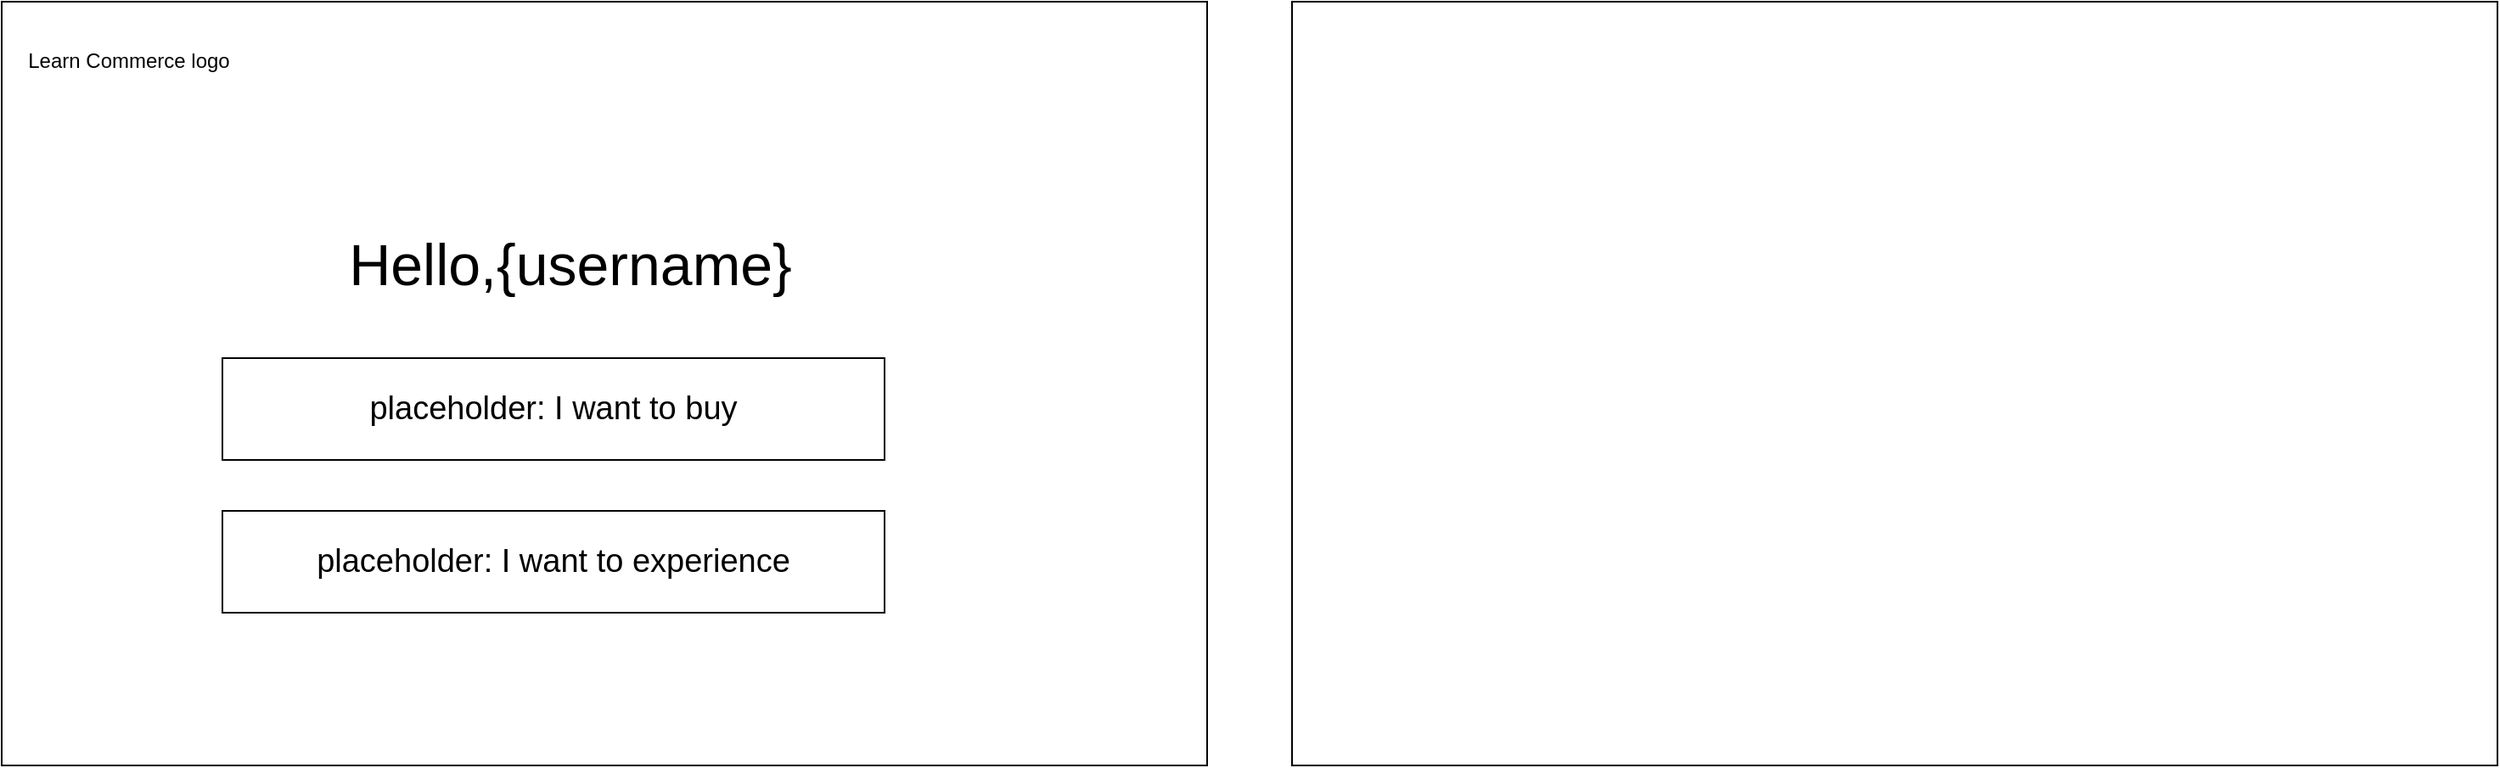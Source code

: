 <mxfile>
    <diagram id="APhjbQMGynRpmwIMo303" name="Seite-1">
        <mxGraphModel dx="1264" dy="929" grid="0" gridSize="10" guides="1" tooltips="1" connect="1" arrows="1" fold="1" page="0" pageScale="1" pageWidth="827" pageHeight="1169" math="0" shadow="0">
            <root>
                <mxCell id="0"/>
                <mxCell id="1" parent="0"/>
                <mxCell id="2" value="" style="rounded=0;whiteSpace=wrap;html=1;" parent="1" vertex="1">
                    <mxGeometry x="100" y="180" width="710" height="450" as="geometry"/>
                </mxCell>
                <mxCell id="3" value="Learn Commerce logo" style="text;html=1;strokeColor=none;fillColor=none;align=center;verticalAlign=middle;whiteSpace=wrap;rounded=0;" parent="1" vertex="1">
                    <mxGeometry x="110" y="200" width="130" height="30" as="geometry"/>
                </mxCell>
                <mxCell id="4" value="Hello,{username}" style="text;html=1;strokeColor=none;fillColor=none;align=center;verticalAlign=middle;whiteSpace=wrap;rounded=0;fontSize=34;" parent="1" vertex="1">
                    <mxGeometry x="280" y="320" width="310" height="30" as="geometry"/>
                </mxCell>
                <mxCell id="5" value="placeholder: I want to buy" style="rounded=0;whiteSpace=wrap;html=1;fontSize=19;" parent="1" vertex="1">
                    <mxGeometry x="230" y="390" width="390" height="60" as="geometry"/>
                </mxCell>
                <mxCell id="6" value="" style="rounded=0;whiteSpace=wrap;html=1;" parent="1" vertex="1">
                    <mxGeometry x="860" y="180" width="710" height="450" as="geometry"/>
                </mxCell>
                <mxCell id="7" value="placeholder: I want to experience" style="rounded=0;whiteSpace=wrap;html=1;fontSize=19;" parent="1" vertex="1">
                    <mxGeometry x="230" y="480" width="390" height="60" as="geometry"/>
                </mxCell>
            </root>
        </mxGraphModel>
    </diagram>
</mxfile>